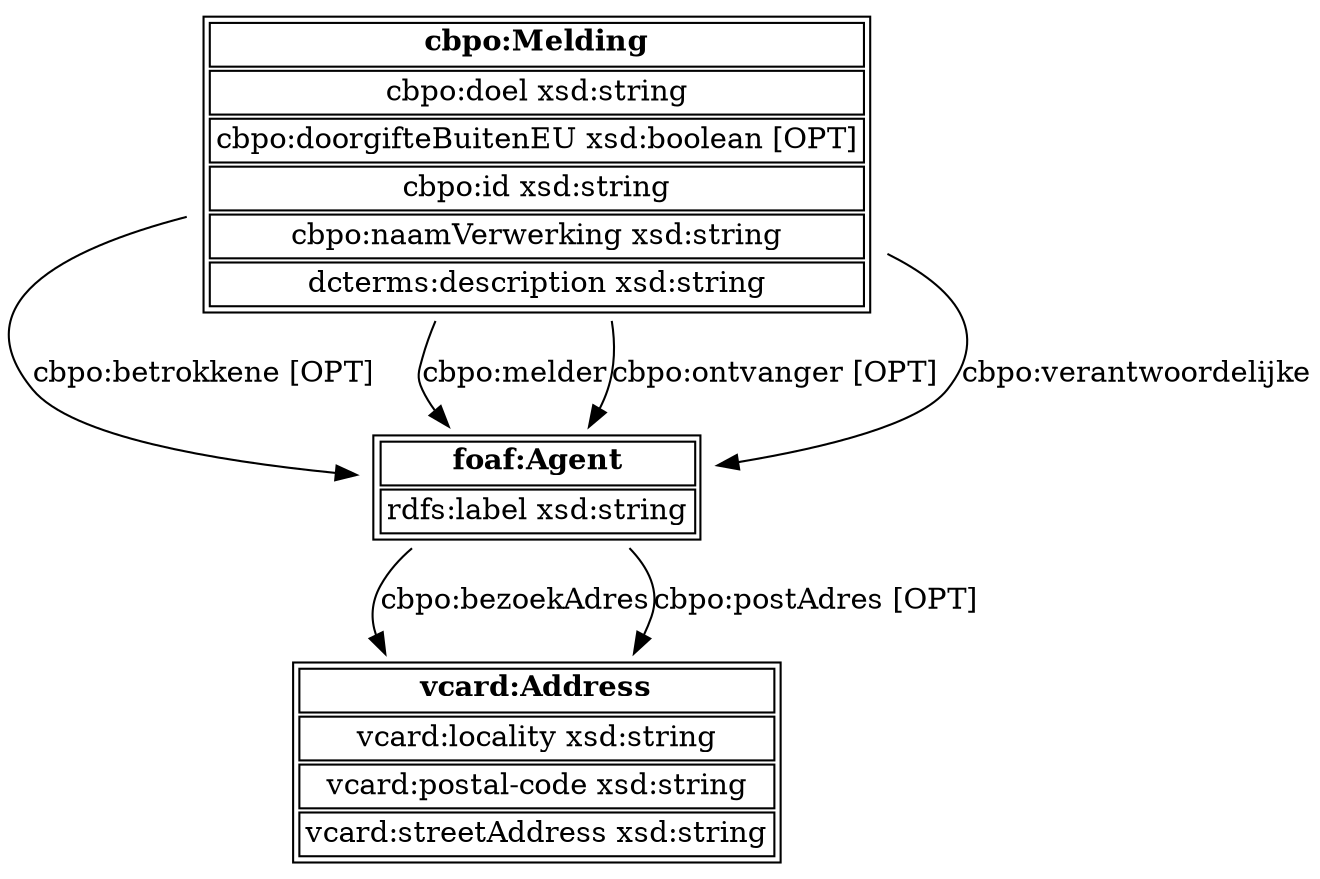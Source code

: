 digraph G {
  address [label=<<TABLE>
		<TR><TD><B>vcard:Address</B></TD></TR>
		<TR><TD>vcard:locality xsd:string</TD></TR>
		<TR><TD>vcard:postal-code xsd:string</TD></TR>
		<TR><TD>vcard:streetAddress xsd:string</TD></TR>
		</TABLE>>,shape="none"];
  agent [label=<<TABLE>
		<TR><TD><B>foaf:Agent</B></TD></TR>
		<TR><TD>rdfs:label xsd:string</TD></TR>
		</TABLE>>,shape="none"];
  melding [label=<<TABLE>
		<TR><TD><B>cbpo:Melding</B></TD></TR>
		<TR><TD>cbpo:doel xsd:string</TD></TR>
		<TR><TD>cbpo:doorgifteBuitenEU xsd:boolean [OPT]</TD></TR>
		<TR><TD>cbpo:id xsd:string</TD></TR>
		<TR><TD>cbpo:naamVerwerking xsd:string</TD></TR>
		<TR><TD>dcterms:description xsd:string</TD></TR>
		</TABLE>>,shape="none"];

  agent -> address [label="cbpo:bezoekAdres"];
  agent -> address [label="cbpo:postAdres [OPT]"];

  melding -> agent [label="cbpo:betrokkene [OPT]"];
  melding -> agent [label="cbpo:melder"];
  melding -> agent [label="cbpo:ontvanger [OPT]"];
  melding -> agent [label="cbpo:verantwoordelijke"];
}
